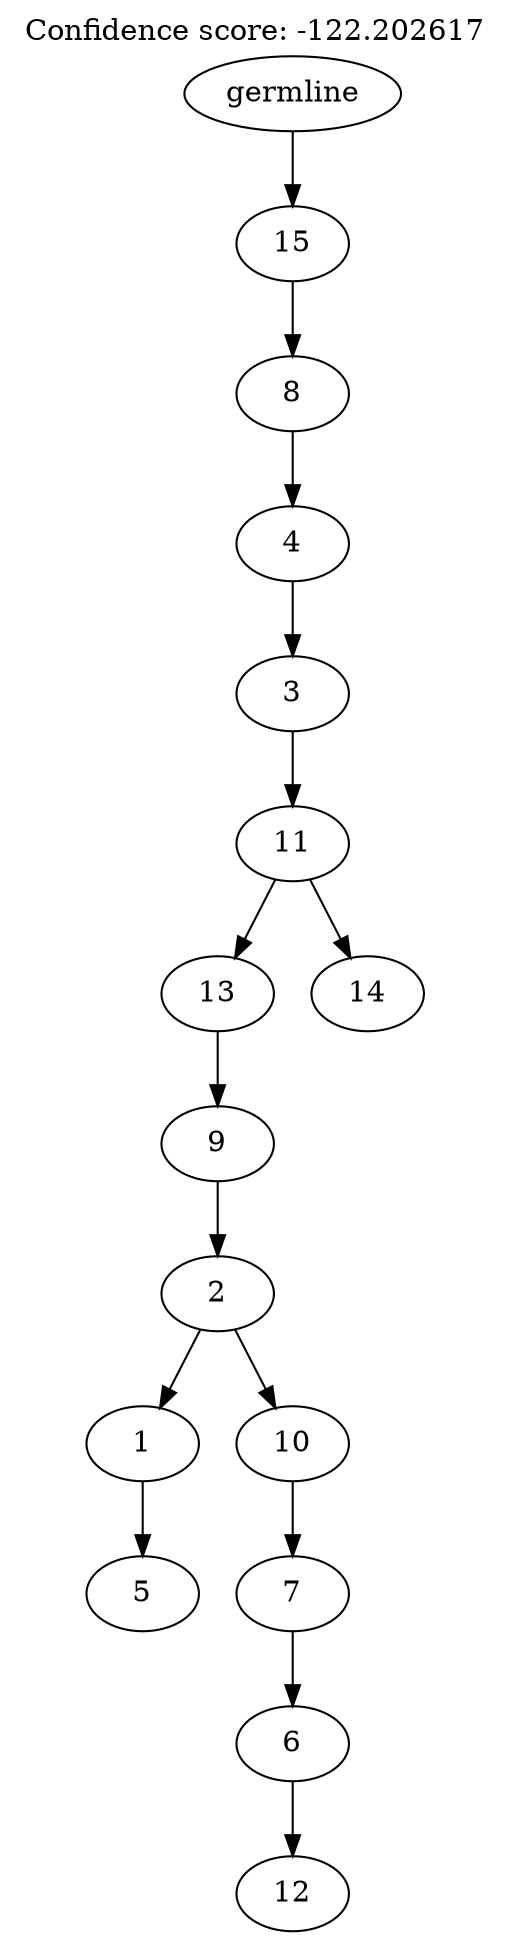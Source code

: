 digraph g {
	"14" -> "15";
	"15" [label="5"];
	"12" -> "13";
	"13" [label="12"];
	"11" -> "12";
	"12" [label="6"];
	"10" -> "11";
	"11" [label="7"];
	"9" -> "10";
	"10" [label="10"];
	"9" -> "14";
	"14" [label="1"];
	"8" -> "9";
	"9" [label="2"];
	"7" -> "8";
	"8" [label="9"];
	"5" -> "6";
	"6" [label="14"];
	"5" -> "7";
	"7" [label="13"];
	"4" -> "5";
	"5" [label="11"];
	"3" -> "4";
	"4" [label="3"];
	"2" -> "3";
	"3" [label="4"];
	"1" -> "2";
	"2" [label="8"];
	"0" -> "1";
	"1" [label="15"];
	"0" [label="germline"];
	labelloc="t";
	label="Confidence score: -122.202617";
}
